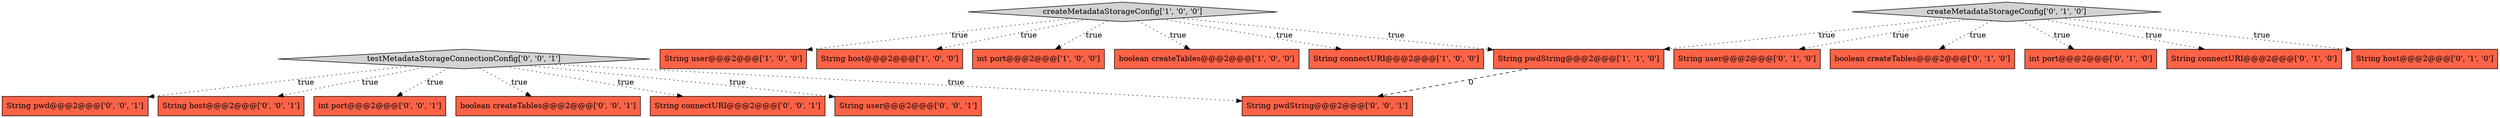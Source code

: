 digraph {
6 [style = filled, label = "String pwdString@@@2@@@['1', '1', '0']", fillcolor = tomato, shape = box image = "AAA0AAABBB1BBB"];
15 [style = filled, label = "String user@@@2@@@['0', '0', '1']", fillcolor = tomato, shape = box image = "AAA0AAABBB3BBB"];
10 [style = filled, label = "String user@@@2@@@['0', '1', '0']", fillcolor = tomato, shape = box image = "AAA0AAABBB2BBB"];
7 [style = filled, label = "boolean createTables@@@2@@@['0', '1', '0']", fillcolor = tomato, shape = box image = "AAA0AAABBB2BBB"];
17 [style = filled, label = "String pwd@@@2@@@['0', '0', '1']", fillcolor = tomato, shape = box image = "AAA0AAABBB3BBB"];
13 [style = filled, label = "String host@@@2@@@['0', '0', '1']", fillcolor = tomato, shape = box image = "AAA0AAABBB3BBB"];
2 [style = filled, label = "String user@@@2@@@['1', '0', '0']", fillcolor = tomato, shape = box image = "AAA0AAABBB1BBB"];
16 [style = filled, label = "int port@@@2@@@['0', '0', '1']", fillcolor = tomato, shape = box image = "AAA0AAABBB3BBB"];
19 [style = filled, label = "testMetadataStorageConnectionConfig['0', '0', '1']", fillcolor = lightgray, shape = diamond image = "AAA0AAABBB3BBB"];
1 [style = filled, label = "String host@@@2@@@['1', '0', '0']", fillcolor = tomato, shape = box image = "AAA0AAABBB1BBB"];
0 [style = filled, label = "createMetadataStorageConfig['1', '0', '0']", fillcolor = lightgray, shape = diamond image = "AAA0AAABBB1BBB"];
12 [style = filled, label = "createMetadataStorageConfig['0', '1', '0']", fillcolor = lightgray, shape = diamond image = "AAA0AAABBB2BBB"];
18 [style = filled, label = "boolean createTables@@@2@@@['0', '0', '1']", fillcolor = tomato, shape = box image = "AAA0AAABBB3BBB"];
9 [style = filled, label = "int port@@@2@@@['0', '1', '0']", fillcolor = tomato, shape = box image = "AAA0AAABBB2BBB"];
3 [style = filled, label = "int port@@@2@@@['1', '0', '0']", fillcolor = tomato, shape = box image = "AAA0AAABBB1BBB"];
5 [style = filled, label = "boolean createTables@@@2@@@['1', '0', '0']", fillcolor = tomato, shape = box image = "AAA0AAABBB1BBB"];
20 [style = filled, label = "String pwdString@@@2@@@['0', '0', '1']", fillcolor = tomato, shape = box image = "AAA0AAABBB3BBB"];
4 [style = filled, label = "String connectURI@@@2@@@['1', '0', '0']", fillcolor = tomato, shape = box image = "AAA0AAABBB1BBB"];
14 [style = filled, label = "String connectURI@@@2@@@['0', '0', '1']", fillcolor = tomato, shape = box image = "AAA0AAABBB3BBB"];
8 [style = filled, label = "String connectURI@@@2@@@['0', '1', '0']", fillcolor = tomato, shape = box image = "AAA0AAABBB2BBB"];
11 [style = filled, label = "String host@@@2@@@['0', '1', '0']", fillcolor = tomato, shape = box image = "AAA0AAABBB2BBB"];
19->14 [style = dotted, label="true"];
0->3 [style = dotted, label="true"];
19->13 [style = dotted, label="true"];
0->5 [style = dotted, label="true"];
0->2 [style = dotted, label="true"];
12->10 [style = dotted, label="true"];
12->7 [style = dotted, label="true"];
19->16 [style = dotted, label="true"];
0->6 [style = dotted, label="true"];
12->6 [style = dotted, label="true"];
19->15 [style = dotted, label="true"];
12->8 [style = dotted, label="true"];
0->4 [style = dotted, label="true"];
19->17 [style = dotted, label="true"];
19->20 [style = dotted, label="true"];
6->20 [style = dashed, label="0"];
0->1 [style = dotted, label="true"];
12->9 [style = dotted, label="true"];
12->11 [style = dotted, label="true"];
19->18 [style = dotted, label="true"];
}
